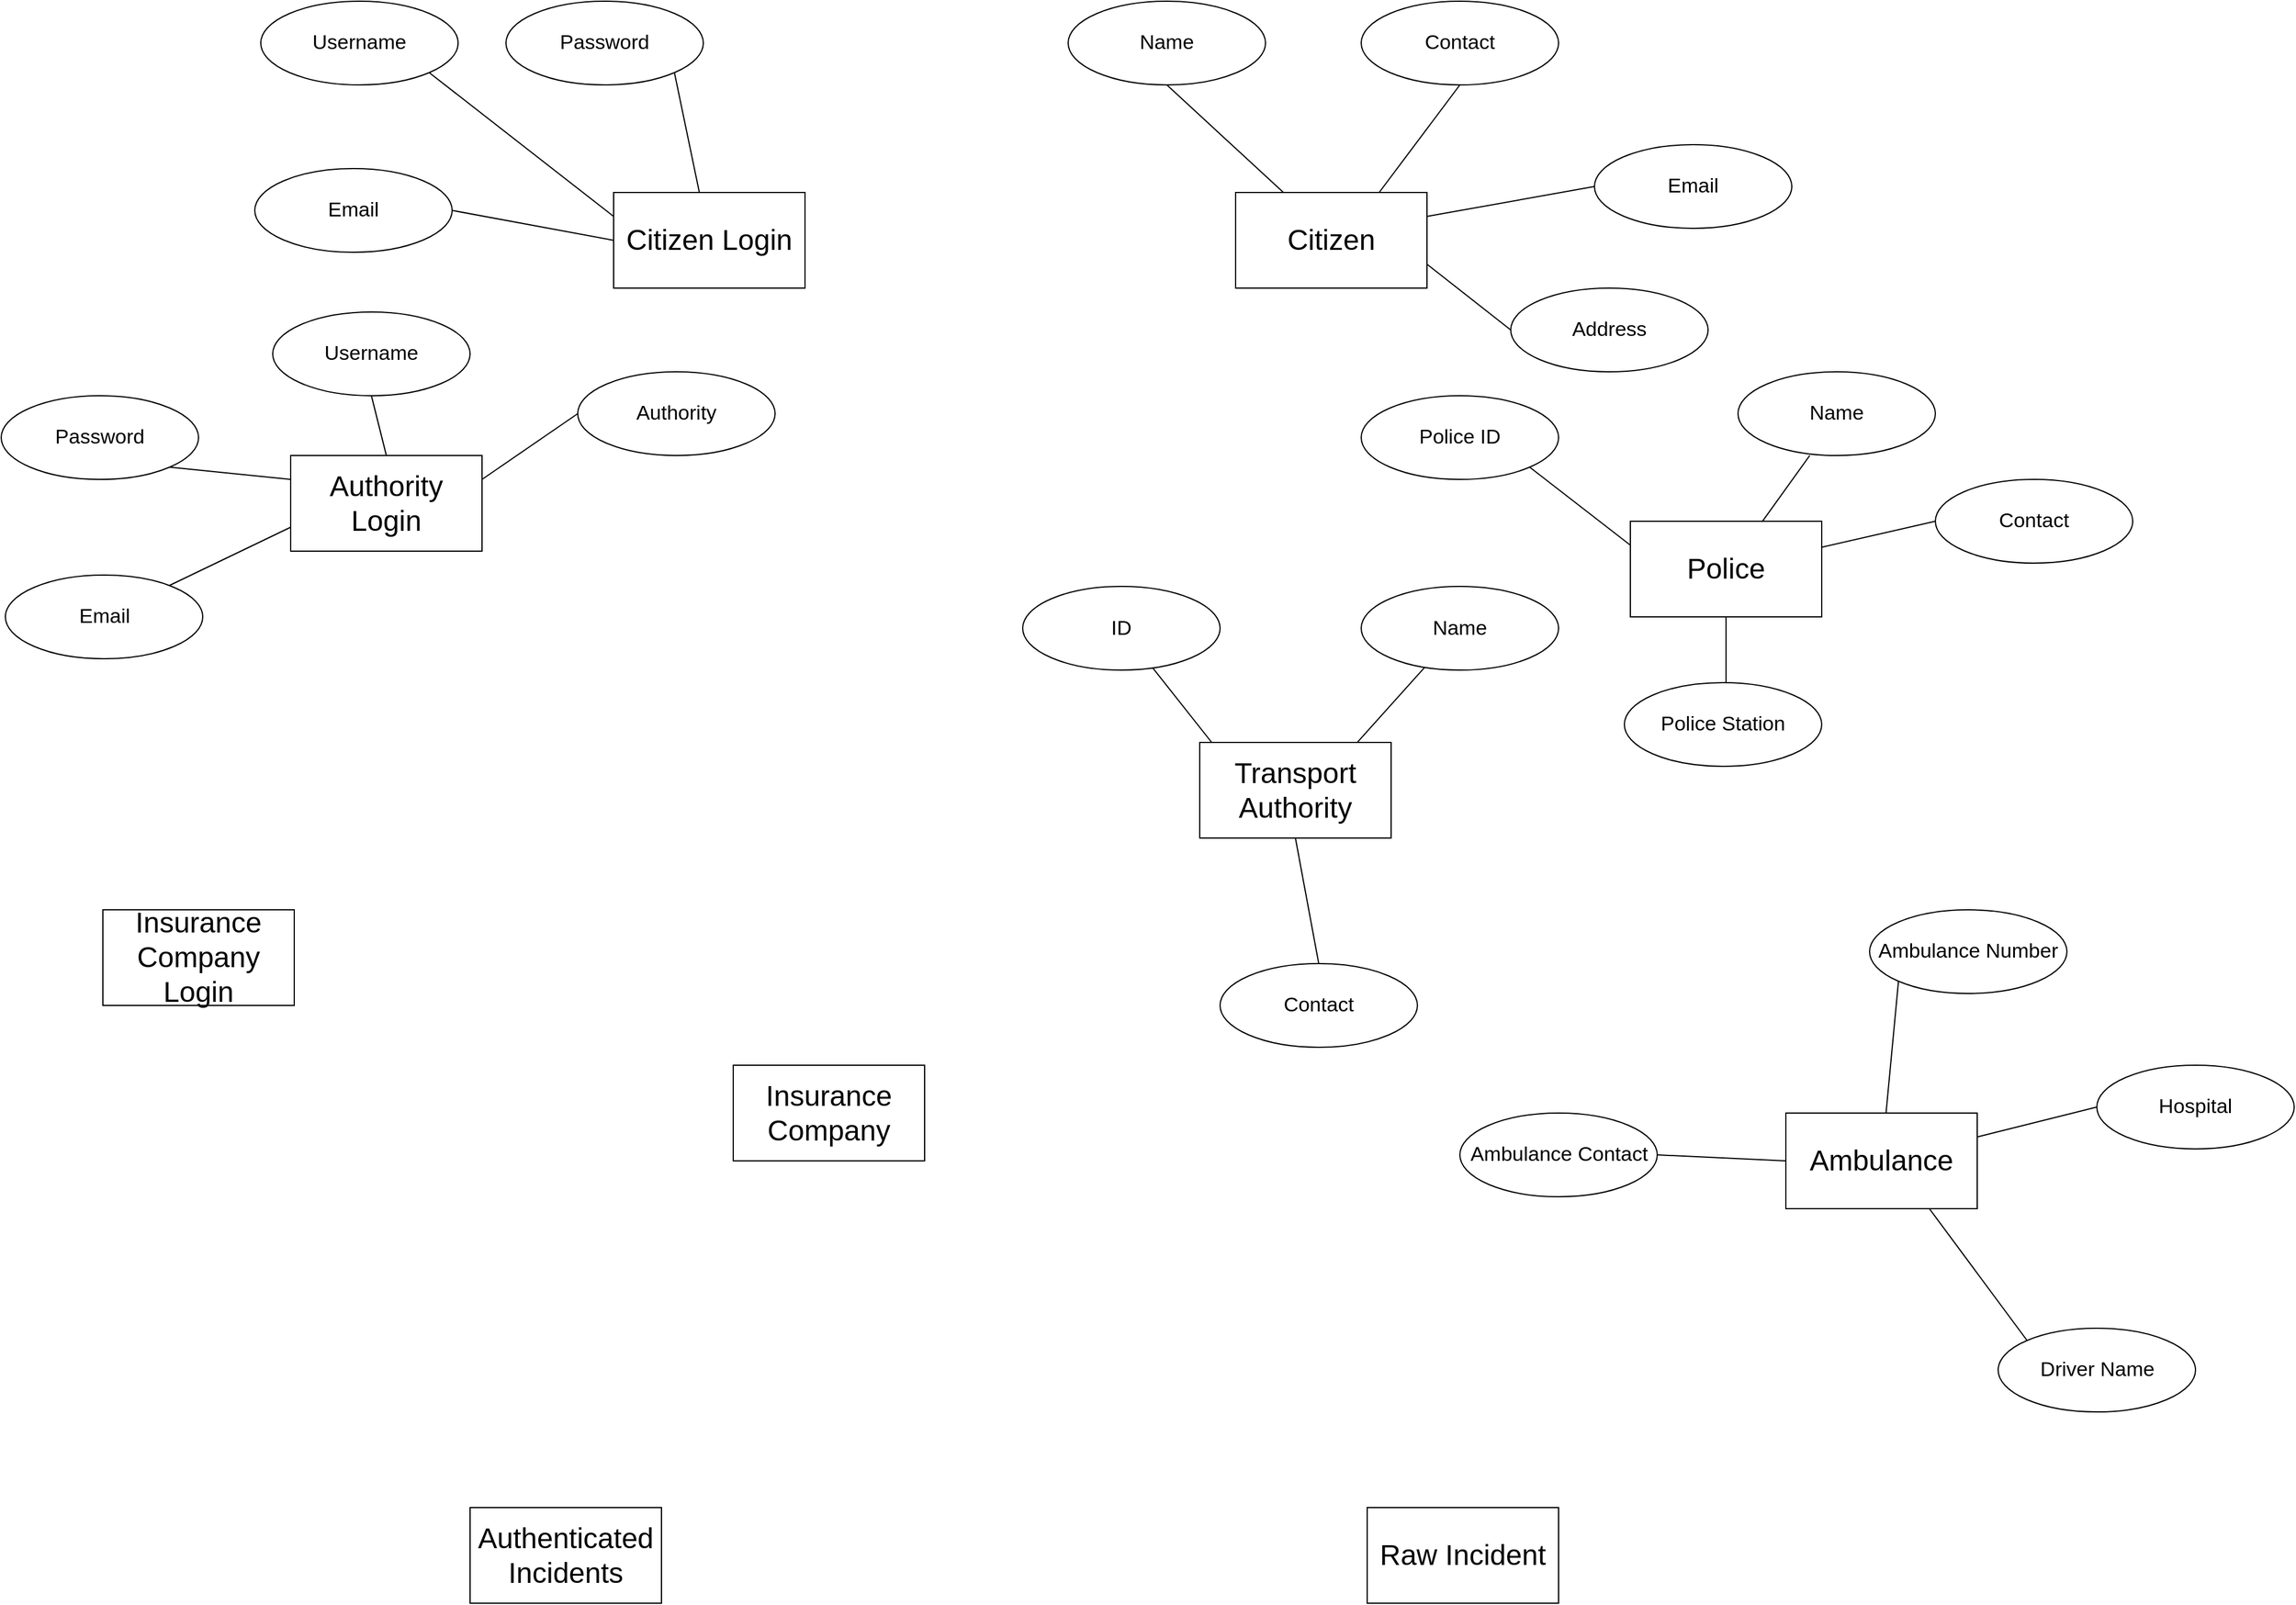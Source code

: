 <mxfile version="12.2.2" type="device" pages="1"><diagram id="P3A_Sr9PO2j47x6vSAWu" name="Page-1"><mxGraphModel dx="3290" dy="1486" grid="1" gridSize="10" guides="1" tooltips="1" connect="1" arrows="1" fold="1" page="1" pageScale="1" pageWidth="850" pageHeight="1100" math="0" shadow="0"><root><mxCell id="0"/><mxCell id="1" parent="0"/><mxCell id="SCDmczIX7O5fiTW0SJMK-1" value="&lt;font style=&quot;font-size: 24px&quot;&gt;Authenticated Incidents&lt;/font&gt;" style="rounded=0;whiteSpace=wrap;html=1;" vertex="1" parent="1"><mxGeometry x="-120" y="1320" width="160" height="80" as="geometry"/></mxCell><mxCell id="SCDmczIX7O5fiTW0SJMK-2" value="&lt;font style=&quot;font-size: 24px&quot;&gt;Ambulance&lt;/font&gt;" style="rounded=0;whiteSpace=wrap;html=1;" vertex="1" parent="1"><mxGeometry x="980" y="990" width="160" height="80" as="geometry"/></mxCell><mxCell id="SCDmczIX7O5fiTW0SJMK-3" value="&lt;font style=&quot;font-size: 24px&quot;&gt;Police&lt;/font&gt;" style="rounded=0;whiteSpace=wrap;html=1;" vertex="1" parent="1"><mxGeometry x="850" y="495" width="160" height="80" as="geometry"/></mxCell><mxCell id="SCDmczIX7O5fiTW0SJMK-4" value="&lt;font style=&quot;font-size: 24px&quot;&gt;Authority Login&lt;/font&gt;" style="rounded=0;whiteSpace=wrap;html=1;" vertex="1" parent="1"><mxGeometry x="-270" y="440" width="160" height="80" as="geometry"/></mxCell><mxCell id="SCDmczIX7O5fiTW0SJMK-5" value="&lt;font style=&quot;font-size: 24px&quot;&gt;Citizen Login&lt;/font&gt;" style="rounded=0;whiteSpace=wrap;html=1;" vertex="1" parent="1"><mxGeometry y="220" width="160" height="80" as="geometry"/></mxCell><mxCell id="SCDmczIX7O5fiTW0SJMK-6" value="&lt;font style=&quot;font-size: 24px&quot;&gt;Citizen&lt;/font&gt;" style="rounded=0;whiteSpace=wrap;html=1;" vertex="1" parent="1"><mxGeometry x="520" y="220" width="160" height="80" as="geometry"/></mxCell><mxCell id="SCDmczIX7O5fiTW0SJMK-7" value="&lt;font style=&quot;font-size: 24px&quot;&gt;Raw Incident&lt;/font&gt;" style="rounded=0;whiteSpace=wrap;html=1;" vertex="1" parent="1"><mxGeometry x="630" y="1320" width="160" height="80" as="geometry"/></mxCell><mxCell id="SCDmczIX7O5fiTW0SJMK-8" value="&lt;font style=&quot;font-size: 24px&quot;&gt;Insurance Company&lt;/font&gt;" style="rounded=0;whiteSpace=wrap;html=1;" vertex="1" parent="1"><mxGeometry x="100" y="950" width="160" height="80" as="geometry"/></mxCell><mxCell id="SCDmczIX7O5fiTW0SJMK-9" value="&lt;font style=&quot;font-size: 24px&quot;&gt;Insurance Company Login&lt;/font&gt;" style="rounded=0;whiteSpace=wrap;html=1;" vertex="1" parent="1"><mxGeometry x="-427" y="820" width="160" height="80" as="geometry"/></mxCell><mxCell id="SCDmczIX7O5fiTW0SJMK-10" value="&lt;font style=&quot;font-size: 24px&quot;&gt;Transport Authority&lt;/font&gt;" style="rounded=0;whiteSpace=wrap;html=1;" vertex="1" parent="1"><mxGeometry x="490" y="680" width="160" height="80" as="geometry"/></mxCell><mxCell id="SCDmczIX7O5fiTW0SJMK-11" value="&lt;font style=&quot;font-size: 17px&quot;&gt;Username&lt;/font&gt;" style="ellipse;whiteSpace=wrap;html=1;" vertex="1" parent="1"><mxGeometry x="-295" y="60" width="165" height="70" as="geometry"/></mxCell><mxCell id="SCDmczIX7O5fiTW0SJMK-12" value="&lt;font style=&quot;font-size: 17px&quot;&gt;Name&lt;/font&gt;" style="ellipse;whiteSpace=wrap;html=1;" vertex="1" parent="1"><mxGeometry x="380" y="60" width="165" height="70" as="geometry"/></mxCell><mxCell id="SCDmczIX7O5fiTW0SJMK-13" value="&lt;font style=&quot;font-size: 17px&quot;&gt;Email&lt;/font&gt;" style="ellipse;whiteSpace=wrap;html=1;" vertex="1" parent="1"><mxGeometry x="-300" y="200" width="165" height="70" as="geometry"/></mxCell><mxCell id="SCDmczIX7O5fiTW0SJMK-14" value="&lt;font style=&quot;font-size: 17px&quot;&gt;Password&lt;/font&gt;" style="ellipse;whiteSpace=wrap;html=1;" vertex="1" parent="1"><mxGeometry x="-90" y="60" width="165" height="70" as="geometry"/></mxCell><mxCell id="SCDmczIX7O5fiTW0SJMK-15" value="&lt;font style=&quot;font-size: 17px&quot;&gt;Address&lt;/font&gt;" style="ellipse;whiteSpace=wrap;html=1;" vertex="1" parent="1"><mxGeometry x="750" y="300" width="165" height="70" as="geometry"/></mxCell><mxCell id="SCDmczIX7O5fiTW0SJMK-16" value="&lt;font style=&quot;font-size: 17px&quot;&gt;Email&lt;/font&gt;" style="ellipse;whiteSpace=wrap;html=1;" vertex="1" parent="1"><mxGeometry x="820" y="180" width="165" height="70" as="geometry"/></mxCell><mxCell id="SCDmczIX7O5fiTW0SJMK-17" value="&lt;font style=&quot;font-size: 17px&quot;&gt;Contact&lt;/font&gt;" style="ellipse;whiteSpace=wrap;html=1;" vertex="1" parent="1"><mxGeometry x="625" y="60" width="165" height="70" as="geometry"/></mxCell><mxCell id="SCDmczIX7O5fiTW0SJMK-19" value="" style="endArrow=none;html=1;entryX=1;entryY=1;entryDx=0;entryDy=0;exitX=0;exitY=0.25;exitDx=0;exitDy=0;" edge="1" parent="1" source="SCDmczIX7O5fiTW0SJMK-5" target="SCDmczIX7O5fiTW0SJMK-11"><mxGeometry width="50" height="50" relative="1" as="geometry"><mxPoint x="-100" y="230" as="sourcePoint"/><mxPoint x="-50" y="180" as="targetPoint"/></mxGeometry></mxCell><mxCell id="SCDmczIX7O5fiTW0SJMK-20" value="" style="endArrow=none;html=1;entryX=1;entryY=1;entryDx=0;entryDy=0;" edge="1" parent="1" source="SCDmczIX7O5fiTW0SJMK-5" target="SCDmczIX7O5fiTW0SJMK-14"><mxGeometry width="50" height="50" relative="1" as="geometry"><mxPoint x="60" y="200" as="sourcePoint"/><mxPoint x="110" y="150" as="targetPoint"/></mxGeometry></mxCell><mxCell id="SCDmczIX7O5fiTW0SJMK-21" value="" style="endArrow=none;html=1;exitX=1;exitY=0.5;exitDx=0;exitDy=0;entryX=0;entryY=0.5;entryDx=0;entryDy=0;" edge="1" parent="1" source="SCDmczIX7O5fiTW0SJMK-13" target="SCDmczIX7O5fiTW0SJMK-5"><mxGeometry width="50" height="50" relative="1" as="geometry"><mxPoint x="-110" y="290" as="sourcePoint"/><mxPoint x="-60" y="240" as="targetPoint"/></mxGeometry></mxCell><mxCell id="SCDmczIX7O5fiTW0SJMK-22" value="" style="endArrow=none;html=1;entryX=0.5;entryY=1;entryDx=0;entryDy=0;exitX=0.75;exitY=0;exitDx=0;exitDy=0;" edge="1" parent="1" source="SCDmczIX7O5fiTW0SJMK-6" target="SCDmczIX7O5fiTW0SJMK-17"><mxGeometry width="50" height="50" relative="1" as="geometry"><mxPoint x="630" y="200" as="sourcePoint"/><mxPoint x="680" y="150" as="targetPoint"/></mxGeometry></mxCell><mxCell id="SCDmczIX7O5fiTW0SJMK-23" value="" style="endArrow=none;html=1;entryX=0.5;entryY=1;entryDx=0;entryDy=0;exitX=0.25;exitY=0;exitDx=0;exitDy=0;" edge="1" parent="1" source="SCDmczIX7O5fiTW0SJMK-6" target="SCDmczIX7O5fiTW0SJMK-12"><mxGeometry width="50" height="50" relative="1" as="geometry"><mxPoint x="430" y="220" as="sourcePoint"/><mxPoint x="480" y="170" as="targetPoint"/></mxGeometry></mxCell><mxCell id="SCDmczIX7O5fiTW0SJMK-24" value="" style="endArrow=none;html=1;entryX=0;entryY=0.5;entryDx=0;entryDy=0;exitX=1;exitY=0.25;exitDx=0;exitDy=0;" edge="1" parent="1" source="SCDmczIX7O5fiTW0SJMK-6" target="SCDmczIX7O5fiTW0SJMK-16"><mxGeometry width="50" height="50" relative="1" as="geometry"><mxPoint x="730" y="260" as="sourcePoint"/><mxPoint x="780" y="210" as="targetPoint"/></mxGeometry></mxCell><mxCell id="SCDmczIX7O5fiTW0SJMK-25" value="" style="endArrow=none;html=1;entryX=0;entryY=0.5;entryDx=0;entryDy=0;exitX=1;exitY=0.75;exitDx=0;exitDy=0;" edge="1" parent="1" source="SCDmczIX7O5fiTW0SJMK-6" target="SCDmczIX7O5fiTW0SJMK-15"><mxGeometry width="50" height="50" relative="1" as="geometry"><mxPoint x="720" y="330" as="sourcePoint"/><mxPoint x="770" y="280" as="targetPoint"/></mxGeometry></mxCell><mxCell id="SCDmczIX7O5fiTW0SJMK-26" value="&lt;font style=&quot;font-size: 17px&quot;&gt;Username&lt;/font&gt;" style="ellipse;whiteSpace=wrap;html=1;" vertex="1" parent="1"><mxGeometry x="-285" y="320" width="165" height="70" as="geometry"/></mxCell><mxCell id="SCDmczIX7O5fiTW0SJMK-27" value="&lt;font style=&quot;font-size: 17px&quot;&gt;Authority&lt;/font&gt;" style="ellipse;whiteSpace=wrap;html=1;" vertex="1" parent="1"><mxGeometry x="-30" y="370" width="165" height="70" as="geometry"/></mxCell><mxCell id="SCDmczIX7O5fiTW0SJMK-28" value="&lt;font style=&quot;font-size: 17px&quot;&gt;Password&lt;/font&gt;" style="ellipse;whiteSpace=wrap;html=1;" vertex="1" parent="1"><mxGeometry x="-512" y="390" width="165" height="70" as="geometry"/></mxCell><mxCell id="SCDmczIX7O5fiTW0SJMK-29" value="&lt;font style=&quot;font-size: 17px&quot;&gt;Email&lt;/font&gt;" style="ellipse;whiteSpace=wrap;html=1;" vertex="1" parent="1"><mxGeometry x="-508.5" y="540" width="165" height="70" as="geometry"/></mxCell><mxCell id="SCDmczIX7O5fiTW0SJMK-30" value="" style="endArrow=none;html=1;entryX=0.5;entryY=1;entryDx=0;entryDy=0;exitX=0.5;exitY=0;exitDx=0;exitDy=0;" edge="1" parent="1" source="SCDmczIX7O5fiTW0SJMK-4" target="SCDmczIX7O5fiTW0SJMK-26"><mxGeometry width="50" height="50" relative="1" as="geometry"><mxPoint x="-230" y="440" as="sourcePoint"/><mxPoint x="-180" y="390" as="targetPoint"/></mxGeometry></mxCell><mxCell id="SCDmczIX7O5fiTW0SJMK-31" value="" style="endArrow=none;html=1;exitX=1;exitY=1;exitDx=0;exitDy=0;entryX=0;entryY=0.25;entryDx=0;entryDy=0;" edge="1" parent="1" source="SCDmczIX7O5fiTW0SJMK-28" target="SCDmczIX7O5fiTW0SJMK-4"><mxGeometry width="50" height="50" relative="1" as="geometry"><mxPoint x="-350" y="500" as="sourcePoint"/><mxPoint x="-300" y="450" as="targetPoint"/></mxGeometry></mxCell><mxCell id="SCDmczIX7O5fiTW0SJMK-32" value="" style="endArrow=none;html=1;entryX=0;entryY=0.75;entryDx=0;entryDy=0;" edge="1" parent="1" source="SCDmczIX7O5fiTW0SJMK-29" target="SCDmczIX7O5fiTW0SJMK-4"><mxGeometry width="50" height="50" relative="1" as="geometry"><mxPoint x="-330" y="560" as="sourcePoint"/><mxPoint x="-280" y="510" as="targetPoint"/></mxGeometry></mxCell><mxCell id="SCDmczIX7O5fiTW0SJMK-33" value="" style="endArrow=none;html=1;entryX=0;entryY=0.5;entryDx=0;entryDy=0;exitX=1;exitY=0.25;exitDx=0;exitDy=0;" edge="1" parent="1" source="SCDmczIX7O5fiTW0SJMK-4" target="SCDmczIX7O5fiTW0SJMK-27"><mxGeometry width="50" height="50" relative="1" as="geometry"><mxPoint x="-110" y="450" as="sourcePoint"/><mxPoint x="-60" y="400" as="targetPoint"/></mxGeometry></mxCell><mxCell id="SCDmczIX7O5fiTW0SJMK-34" value="&lt;font style=&quot;font-size: 17px&quot;&gt;Name&lt;/font&gt;" style="ellipse;whiteSpace=wrap;html=1;" vertex="1" parent="1"><mxGeometry x="940" y="370" width="165" height="70" as="geometry"/></mxCell><mxCell id="SCDmczIX7O5fiTW0SJMK-35" value="&lt;font style=&quot;font-size: 17px&quot;&gt;Contact&lt;/font&gt;" style="ellipse;whiteSpace=wrap;html=1;" vertex="1" parent="1"><mxGeometry x="1105" y="460" width="165" height="70" as="geometry"/></mxCell><mxCell id="SCDmczIX7O5fiTW0SJMK-36" value="&lt;font style=&quot;font-size: 17px&quot;&gt;Police Station&lt;/font&gt;" style="ellipse;whiteSpace=wrap;html=1;" vertex="1" parent="1"><mxGeometry x="845" y="630" width="165" height="70" as="geometry"/></mxCell><mxCell id="SCDmczIX7O5fiTW0SJMK-37" value="&lt;font style=&quot;font-size: 17px&quot;&gt;Police ID&lt;/font&gt;" style="ellipse;whiteSpace=wrap;html=1;" vertex="1" parent="1"><mxGeometry x="625" y="390" width="165" height="70" as="geometry"/></mxCell><mxCell id="SCDmczIX7O5fiTW0SJMK-38" value="" style="endArrow=none;html=1;entryX=1;entryY=1;entryDx=0;entryDy=0;exitX=0;exitY=0.25;exitDx=0;exitDy=0;" edge="1" parent="1" source="SCDmczIX7O5fiTW0SJMK-3" target="SCDmczIX7O5fiTW0SJMK-37"><mxGeometry width="50" height="50" relative="1" as="geometry"><mxPoint x="760" y="510" as="sourcePoint"/><mxPoint x="810" y="460" as="targetPoint"/></mxGeometry></mxCell><mxCell id="SCDmczIX7O5fiTW0SJMK-39" value="" style="endArrow=none;html=1;exitX=0.688;exitY=0.007;exitDx=0;exitDy=0;exitPerimeter=0;" edge="1" parent="1" source="SCDmczIX7O5fiTW0SJMK-3"><mxGeometry width="50" height="50" relative="1" as="geometry"><mxPoint x="950" y="490" as="sourcePoint"/><mxPoint x="1000" y="440" as="targetPoint"/></mxGeometry></mxCell><mxCell id="SCDmczIX7O5fiTW0SJMK-40" value="" style="endArrow=none;html=1;entryX=0;entryY=0.5;entryDx=0;entryDy=0;" edge="1" parent="1" source="SCDmczIX7O5fiTW0SJMK-3" target="SCDmczIX7O5fiTW0SJMK-35"><mxGeometry width="50" height="50" relative="1" as="geometry"><mxPoint x="1010" y="585" as="sourcePoint"/><mxPoint x="1080.711" y="535" as="targetPoint"/></mxGeometry></mxCell><mxCell id="SCDmczIX7O5fiTW0SJMK-41" value="" style="endArrow=none;html=1;" edge="1" parent="1" source="SCDmczIX7O5fiTW0SJMK-3"><mxGeometry width="50" height="50" relative="1" as="geometry"><mxPoint x="930" y="625" as="sourcePoint"/><mxPoint x="930" y="630" as="targetPoint"/></mxGeometry></mxCell><mxCell id="SCDmczIX7O5fiTW0SJMK-42" value="&lt;font style=&quot;font-size: 17px&quot;&gt;Ambulance Number&lt;/font&gt;" style="ellipse;whiteSpace=wrap;html=1;" vertex="1" parent="1"><mxGeometry x="1050" y="820" width="165" height="70" as="geometry"/></mxCell><mxCell id="SCDmczIX7O5fiTW0SJMK-43" value="&lt;font style=&quot;font-size: 17px&quot;&gt;Hospital&lt;/font&gt;" style="ellipse;whiteSpace=wrap;html=1;" vertex="1" parent="1"><mxGeometry x="1240" y="950" width="165" height="70" as="geometry"/></mxCell><mxCell id="SCDmczIX7O5fiTW0SJMK-44" value="&lt;font style=&quot;font-size: 17px&quot;&gt;Driver Name&lt;/font&gt;" style="ellipse;whiteSpace=wrap;html=1;" vertex="1" parent="1"><mxGeometry x="1157.5" y="1170" width="165" height="70" as="geometry"/></mxCell><mxCell id="SCDmczIX7O5fiTW0SJMK-45" value="&lt;span style=&quot;font-size: 17px&quot;&gt;Ambulance Contact&lt;/span&gt;" style="ellipse;whiteSpace=wrap;html=1;" vertex="1" parent="1"><mxGeometry x="707.5" y="990" width="165" height="70" as="geometry"/></mxCell><mxCell id="SCDmczIX7O5fiTW0SJMK-46" value="" style="endArrow=none;html=1;entryX=0;entryY=1;entryDx=0;entryDy=0;" edge="1" parent="1" source="SCDmczIX7O5fiTW0SJMK-2" target="SCDmczIX7O5fiTW0SJMK-42"><mxGeometry width="50" height="50" relative="1" as="geometry"><mxPoint x="1060" y="980" as="sourcePoint"/><mxPoint x="1110" y="930" as="targetPoint"/></mxGeometry></mxCell><mxCell id="SCDmczIX7O5fiTW0SJMK-47" value="" style="endArrow=none;html=1;entryX=0;entryY=0.5;entryDx=0;entryDy=0;" edge="1" parent="1" source="SCDmczIX7O5fiTW0SJMK-2" target="SCDmczIX7O5fiTW0SJMK-43"><mxGeometry width="50" height="50" relative="1" as="geometry"><mxPoint x="1150" y="1010" as="sourcePoint"/><mxPoint x="1200" y="960" as="targetPoint"/></mxGeometry></mxCell><mxCell id="SCDmczIX7O5fiTW0SJMK-48" value="" style="endArrow=none;html=1;exitX=0;exitY=0;exitDx=0;exitDy=0;entryX=0.75;entryY=1;entryDx=0;entryDy=0;" edge="1" parent="1" source="SCDmczIX7O5fiTW0SJMK-44" target="SCDmczIX7O5fiTW0SJMK-2"><mxGeometry width="50" height="50" relative="1" as="geometry"><mxPoint x="1130" y="1140" as="sourcePoint"/><mxPoint x="1180" y="1090" as="targetPoint"/></mxGeometry></mxCell><mxCell id="SCDmczIX7O5fiTW0SJMK-49" value="" style="endArrow=none;html=1;exitX=1;exitY=0.5;exitDx=0;exitDy=0;entryX=0;entryY=0.5;entryDx=0;entryDy=0;" edge="1" parent="1" source="SCDmczIX7O5fiTW0SJMK-45" target="SCDmczIX7O5fiTW0SJMK-2"><mxGeometry width="50" height="50" relative="1" as="geometry"><mxPoint x="910" y="1060" as="sourcePoint"/><mxPoint x="960" y="1010" as="targetPoint"/></mxGeometry></mxCell><mxCell id="SCDmczIX7O5fiTW0SJMK-50" value="&lt;font style=&quot;font-size: 17px&quot;&gt;Name&lt;/font&gt;" style="ellipse;whiteSpace=wrap;html=1;" vertex="1" parent="1"><mxGeometry x="625" y="549.5" width="165" height="70" as="geometry"/></mxCell><mxCell id="SCDmczIX7O5fiTW0SJMK-51" value="&lt;font style=&quot;font-size: 17px&quot;&gt;ID&lt;/font&gt;" style="ellipse;whiteSpace=wrap;html=1;" vertex="1" parent="1"><mxGeometry x="342" y="549.5" width="165" height="70" as="geometry"/></mxCell><mxCell id="SCDmczIX7O5fiTW0SJMK-52" value="&lt;font style=&quot;font-size: 17px&quot;&gt;Contact&lt;/font&gt;" style="ellipse;whiteSpace=wrap;html=1;" vertex="1" parent="1"><mxGeometry x="507" y="865" width="165" height="70" as="geometry"/></mxCell><mxCell id="SCDmczIX7O5fiTW0SJMK-53" value="" style="endArrow=none;html=1;exitX=0.825;exitY=-0.004;exitDx=0;exitDy=0;exitPerimeter=0;" edge="1" parent="1" source="SCDmczIX7O5fiTW0SJMK-10" target="SCDmczIX7O5fiTW0SJMK-50"><mxGeometry width="50" height="50" relative="1" as="geometry"><mxPoint x="620" y="670" as="sourcePoint"/><mxPoint x="670" y="620" as="targetPoint"/></mxGeometry></mxCell><mxCell id="SCDmczIX7O5fiTW0SJMK-54" value="" style="endArrow=none;html=1;" edge="1" parent="1" target="SCDmczIX7O5fiTW0SJMK-51"><mxGeometry width="50" height="50" relative="1" as="geometry"><mxPoint x="500" y="680" as="sourcePoint"/><mxPoint x="550" y="630" as="targetPoint"/></mxGeometry></mxCell><mxCell id="SCDmczIX7O5fiTW0SJMK-55" value="" style="endArrow=none;html=1;exitX=0.5;exitY=0;exitDx=0;exitDy=0;entryX=0.5;entryY=1;entryDx=0;entryDy=0;" edge="1" parent="1" source="SCDmczIX7O5fiTW0SJMK-52" target="SCDmczIX7O5fiTW0SJMK-10"><mxGeometry width="50" height="50" relative="1" as="geometry"><mxPoint x="560" y="810" as="sourcePoint"/><mxPoint x="610" y="760" as="targetPoint"/></mxGeometry></mxCell></root></mxGraphModel></diagram></mxfile>
